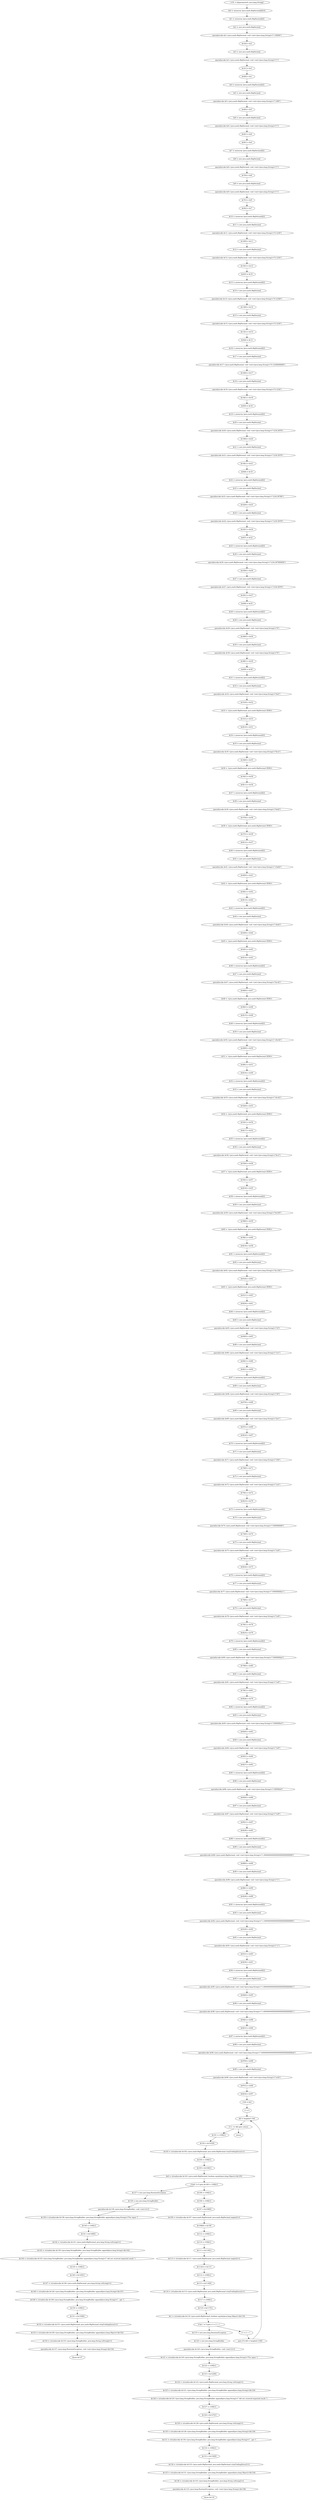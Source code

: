 digraph "unitGraph" {
    "r155 := @parameter0: java.lang.String[]"
    "$r0 = newarray (java.math.BigDecimal[])[33]"
    "$r1 = newarray (java.math.BigDecimal)[2]"
    "$r2 = new java.math.BigDecimal"
    "specialinvoke $r2.<java.math.BigDecimal: void <init>(java.lang.String)>(\"1.00000\")"
    "$r1[0] = $r2"
    "$r3 = new java.math.BigDecimal"
    "specialinvoke $r3.<java.math.BigDecimal: void <init>(java.lang.String)>(\"1\")"
    "$r1[1] = $r3"
    "$r0[0] = $r1"
    "$r4 = newarray (java.math.BigDecimal)[2]"
    "$r5 = new java.math.BigDecimal"
    "specialinvoke $r5.<java.math.BigDecimal: void <init>(java.lang.String)>(\"1.000\")"
    "$r4[0] = $r5"
    "$r6 = new java.math.BigDecimal"
    "specialinvoke $r6.<java.math.BigDecimal: void <init>(java.lang.String)>(\"1\")"
    "$r4[1] = $r6"
    "$r0[1] = $r4"
    "$r7 = newarray (java.math.BigDecimal)[2]"
    "$r8 = new java.math.BigDecimal"
    "specialinvoke $r8.<java.math.BigDecimal: void <init>(java.lang.String)>(\"1\")"
    "$r7[0] = $r8"
    "$r9 = new java.math.BigDecimal"
    "specialinvoke $r9.<java.math.BigDecimal: void <init>(java.lang.String)>(\"1\")"
    "$r7[1] = $r9"
    "$r0[2] = $r7"
    "$r10 = newarray (java.math.BigDecimal)[2]"
    "$r11 = new java.math.BigDecimal"
    "specialinvoke $r11.<java.math.BigDecimal: void <init>(java.lang.String)>(\"0.1234\")"
    "$r10[0] = $r11"
    "$r12 = new java.math.BigDecimal"
    "specialinvoke $r12.<java.math.BigDecimal: void <init>(java.lang.String)>(\"0.1234\")"
    "$r10[1] = $r12"
    "$r0[3] = $r10"
    "$r13 = newarray (java.math.BigDecimal)[2]"
    "$r14 = new java.math.BigDecimal"
    "specialinvoke $r14.<java.math.BigDecimal: void <init>(java.lang.String)>(\"0.12340\")"
    "$r13[0] = $r14"
    "$r15 = new java.math.BigDecimal"
    "specialinvoke $r15.<java.math.BigDecimal: void <init>(java.lang.String)>(\"0.1234\")"
    "$r13[1] = $r15"
    "$r0[4] = $r13"
    "$r16 = newarray (java.math.BigDecimal)[2]"
    "$r17 = new java.math.BigDecimal"
    "specialinvoke $r17.<java.math.BigDecimal: void <init>(java.lang.String)>(\"0.12340000000\")"
    "$r16[0] = $r17"
    "$r18 = new java.math.BigDecimal"
    "specialinvoke $r18.<java.math.BigDecimal: void <init>(java.lang.String)>(\"0.1234\")"
    "$r16[1] = $r18"
    "$r0[5] = $r16"
    "$r19 = newarray (java.math.BigDecimal)[2]"
    "$r20 = new java.math.BigDecimal"
    "specialinvoke $r20.<java.math.BigDecimal: void <init>(java.lang.String)>(\"1234.5678\")"
    "$r19[0] = $r20"
    "$r21 = new java.math.BigDecimal"
    "specialinvoke $r21.<java.math.BigDecimal: void <init>(java.lang.String)>(\"1234.5678\")"
    "$r19[1] = $r21"
    "$r0[6] = $r19"
    "$r22 = newarray (java.math.BigDecimal)[2]"
    "$r23 = new java.math.BigDecimal"
    "specialinvoke $r23.<java.math.BigDecimal: void <init>(java.lang.String)>(\"1234.56780\")"
    "$r22[0] = $r23"
    "$r24 = new java.math.BigDecimal"
    "specialinvoke $r24.<java.math.BigDecimal: void <init>(java.lang.String)>(\"1234.5678\")"
    "$r22[1] = $r24"
    "$r0[7] = $r22"
    "$r25 = newarray (java.math.BigDecimal)[2]"
    "$r26 = new java.math.BigDecimal"
    "specialinvoke $r26.<java.math.BigDecimal: void <init>(java.lang.String)>(\"1234.567800000\")"
    "$r25[0] = $r26"
    "$r27 = new java.math.BigDecimal"
    "specialinvoke $r27.<java.math.BigDecimal: void <init>(java.lang.String)>(\"1234.5678\")"
    "$r25[1] = $r27"
    "$r0[8] = $r25"
    "$r28 = newarray (java.math.BigDecimal)[2]"
    "$r29 = new java.math.BigDecimal"
    "specialinvoke $r29.<java.math.BigDecimal: void <init>(java.lang.String)>(\"0\")"
    "$r28[0] = $r29"
    "$r30 = new java.math.BigDecimal"
    "specialinvoke $r30.<java.math.BigDecimal: void <init>(java.lang.String)>(\"0\")"
    "$r28[1] = $r30"
    "$r0[9] = $r28"
    "$r31 = newarray (java.math.BigDecimal)[2]"
    "$r32 = new java.math.BigDecimal"
    "specialinvoke $r32.<java.math.BigDecimal: void <init>(java.lang.String)>(\"0e2\")"
    "$r31[0] = $r32"
    "$r33 = <java.math.BigDecimal: java.math.BigDecimal ZERO>"
    "$r31[1] = $r33"
    "$r0[10] = $r31"
    "$r34 = newarray (java.math.BigDecimal)[2]"
    "$r35 = new java.math.BigDecimal"
    "specialinvoke $r35.<java.math.BigDecimal: void <init>(java.lang.String)>(\"0e-2\")"
    "$r34[0] = $r35"
    "$r36 = <java.math.BigDecimal: java.math.BigDecimal ZERO>"
    "$r34[1] = $r36"
    "$r0[11] = $r34"
    "$r37 = newarray (java.math.BigDecimal)[2]"
    "$r38 = new java.math.BigDecimal"
    "specialinvoke $r38.<java.math.BigDecimal: void <init>(java.lang.String)>(\"0e42\")"
    "$r37[0] = $r38"
    "$r39 = <java.math.BigDecimal: java.math.BigDecimal ZERO>"
    "$r37[1] = $r39"
    "$r0[12] = $r37"
    "$r40 = newarray (java.math.BigDecimal)[2]"
    "$r41 = new java.math.BigDecimal"
    "specialinvoke $r41.<java.math.BigDecimal: void <init>(java.lang.String)>(\"+0e42\")"
    "$r40[0] = $r41"
    "$r42 = <java.math.BigDecimal: java.math.BigDecimal ZERO>"
    "$r40[1] = $r42"
    "$r0[13] = $r40"
    "$r43 = newarray (java.math.BigDecimal)[2]"
    "$r44 = new java.math.BigDecimal"
    "specialinvoke $r44.<java.math.BigDecimal: void <init>(java.lang.String)>(\"-0e42\")"
    "$r43[0] = $r44"
    "$r45 = <java.math.BigDecimal: java.math.BigDecimal ZERO>"
    "$r43[1] = $r45"
    "$r0[14] = $r43"
    "$r46 = newarray (java.math.BigDecimal)[2]"
    "$r47 = new java.math.BigDecimal"
    "specialinvoke $r47.<java.math.BigDecimal: void <init>(java.lang.String)>(\"0e-42\")"
    "$r46[0] = $r47"
    "$r48 = <java.math.BigDecimal: java.math.BigDecimal ZERO>"
    "$r46[1] = $r48"
    "$r0[15] = $r46"
    "$r49 = newarray (java.math.BigDecimal)[2]"
    "$r50 = new java.math.BigDecimal"
    "specialinvoke $r50.<java.math.BigDecimal: void <init>(java.lang.String)>(\"+0e-42\")"
    "$r49[0] = $r50"
    "$r51 = <java.math.BigDecimal: java.math.BigDecimal ZERO>"
    "$r49[1] = $r51"
    "$r0[16] = $r49"
    "$r52 = newarray (java.math.BigDecimal)[2]"
    "$r53 = new java.math.BigDecimal"
    "specialinvoke $r53.<java.math.BigDecimal: void <init>(java.lang.String)>(\"-0e-42\")"
    "$r52[0] = $r53"
    "$r54 = <java.math.BigDecimal: java.math.BigDecimal ZERO>"
    "$r52[1] = $r54"
    "$r0[17] = $r52"
    "$r55 = newarray (java.math.BigDecimal)[2]"
    "$r56 = new java.math.BigDecimal"
    "specialinvoke $r56.<java.math.BigDecimal: void <init>(java.lang.String)>(\"0e-2\")"
    "$r55[0] = $r56"
    "$r57 = <java.math.BigDecimal: java.math.BigDecimal ZERO>"
    "$r55[1] = $r57"
    "$r0[18] = $r55"
    "$r58 = newarray (java.math.BigDecimal)[2]"
    "$r59 = new java.math.BigDecimal"
    "specialinvoke $r59.<java.math.BigDecimal: void <init>(java.lang.String)>(\"0e100\")"
    "$r58[0] = $r59"
    "$r60 = <java.math.BigDecimal: java.math.BigDecimal ZERO>"
    "$r58[1] = $r60"
    "$r0[19] = $r58"
    "$r61 = newarray (java.math.BigDecimal)[2]"
    "$r62 = new java.math.BigDecimal"
    "specialinvoke $r62.<java.math.BigDecimal: void <init>(java.lang.String)>(\"0e-100\")"
    "$r61[0] = $r62"
    "$r63 = <java.math.BigDecimal: java.math.BigDecimal ZERO>"
    "$r61[1] = $r63"
    "$r0[20] = $r61"
    "$r64 = newarray (java.math.BigDecimal)[2]"
    "$r65 = new java.math.BigDecimal"
    "specialinvoke $r65.<java.math.BigDecimal: void <init>(java.lang.String)>(\"10\")"
    "$r64[0] = $r65"
    "$r66 = new java.math.BigDecimal"
    "specialinvoke $r66.<java.math.BigDecimal: void <init>(java.lang.String)>(\"1e1\")"
    "$r64[1] = $r66"
    "$r0[21] = $r64"
    "$r67 = newarray (java.math.BigDecimal)[2]"
    "$r68 = new java.math.BigDecimal"
    "specialinvoke $r68.<java.math.BigDecimal: void <init>(java.lang.String)>(\"20\")"
    "$r67[0] = $r68"
    "$r69 = new java.math.BigDecimal"
    "specialinvoke $r69.<java.math.BigDecimal: void <init>(java.lang.String)>(\"2e1\")"
    "$r67[1] = $r69"
    "$r0[22] = $r67"
    "$r70 = newarray (java.math.BigDecimal)[2]"
    "$r71 = new java.math.BigDecimal"
    "specialinvoke $r71.<java.math.BigDecimal: void <init>(java.lang.String)>(\"100\")"
    "$r70[0] = $r71"
    "$r72 = new java.math.BigDecimal"
    "specialinvoke $r72.<java.math.BigDecimal: void <init>(java.lang.String)>(\"1e2\")"
    "$r70[1] = $r72"
    "$r0[23] = $r70"
    "$r73 = newarray (java.math.BigDecimal)[2]"
    "$r74 = new java.math.BigDecimal"
    "specialinvoke $r74.<java.math.BigDecimal: void <init>(java.lang.String)>(\"1000000000\")"
    "$r73[0] = $r74"
    "$r75 = new java.math.BigDecimal"
    "specialinvoke $r75.<java.math.BigDecimal: void <init>(java.lang.String)>(\"1e9\")"
    "$r73[1] = $r75"
    "$r0[24] = $r73"
    "$r76 = newarray (java.math.BigDecimal)[2]"
    "$r77 = new java.math.BigDecimal"
    "specialinvoke $r77.<java.math.BigDecimal: void <init>(java.lang.String)>(\"100000000e1\")"
    "$r76[0] = $r77"
    "$r78 = new java.math.BigDecimal"
    "specialinvoke $r78.<java.math.BigDecimal: void <init>(java.lang.String)>(\"1e9\")"
    "$r76[1] = $r78"
    "$r0[25] = $r76"
    "$r79 = newarray (java.math.BigDecimal)[2]"
    "$r80 = new java.math.BigDecimal"
    "specialinvoke $r80.<java.math.BigDecimal: void <init>(java.lang.String)>(\"10000000e2\")"
    "$r79[0] = $r80"
    "$r81 = new java.math.BigDecimal"
    "specialinvoke $r81.<java.math.BigDecimal: void <init>(java.lang.String)>(\"1e9\")"
    "$r79[1] = $r81"
    "$r0[26] = $r79"
    "$r82 = newarray (java.math.BigDecimal)[2]"
    "$r83 = new java.math.BigDecimal"
    "specialinvoke $r83.<java.math.BigDecimal: void <init>(java.lang.String)>(\"1000000e3\")"
    "$r82[0] = $r83"
    "$r84 = new java.math.BigDecimal"
    "specialinvoke $r84.<java.math.BigDecimal: void <init>(java.lang.String)>(\"1e9\")"
    "$r82[1] = $r84"
    "$r0[27] = $r82"
    "$r85 = newarray (java.math.BigDecimal)[2]"
    "$r86 = new java.math.BigDecimal"
    "specialinvoke $r86.<java.math.BigDecimal: void <init>(java.lang.String)>(\"100000e4\")"
    "$r85[0] = $r86"
    "$r87 = new java.math.BigDecimal"
    "specialinvoke $r87.<java.math.BigDecimal: void <init>(java.lang.String)>(\"1e9\")"
    "$r85[1] = $r87"
    "$r0[28] = $r85"
    "$r88 = newarray (java.math.BigDecimal)[2]"
    "$r89 = new java.math.BigDecimal"
    "specialinvoke $r89.<java.math.BigDecimal: void <init>(java.lang.String)>(\"1.0000000000000000000000000000\")"
    "$r88[0] = $r89"
    "$r90 = new java.math.BigDecimal"
    "specialinvoke $r90.<java.math.BigDecimal: void <init>(java.lang.String)>(\"1\")"
    "$r88[1] = $r90"
    "$r0[29] = $r88"
    "$r91 = newarray (java.math.BigDecimal)[2]"
    "$r92 = new java.math.BigDecimal"
    "specialinvoke $r92.<java.math.BigDecimal: void <init>(java.lang.String)>(\"-1.0000000000000000000000000000\")"
    "$r91[0] = $r92"
    "$r93 = new java.math.BigDecimal"
    "specialinvoke $r93.<java.math.BigDecimal: void <init>(java.lang.String)>(\"-1\")"
    "$r91[1] = $r93"
    "$r0[30] = $r91"
    "$r94 = newarray (java.math.BigDecimal)[2]"
    "$r95 = new java.math.BigDecimal"
    "specialinvoke $r95.<java.math.BigDecimal: void <init>(java.lang.String)>(\"1.00000000000000000000000000001\")"
    "$r94[0] = $r95"
    "$r96 = new java.math.BigDecimal"
    "specialinvoke $r96.<java.math.BigDecimal: void <init>(java.lang.String)>(\"1.00000000000000000000000000001\")"
    "$r94[1] = $r96"
    "$r0[31] = $r94"
    "$r97 = newarray (java.math.BigDecimal)[2]"
    "$r98 = new java.math.BigDecimal"
    "specialinvoke $r98.<java.math.BigDecimal: void <init>(java.lang.String)>(\"1000000000000000000000000000000e4\")"
    "$r97[0] = $r98"
    "$r99 = new java.math.BigDecimal"
    "specialinvoke $r99.<java.math.BigDecimal: void <init>(java.lang.String)>(\"1e34\")"
    "$r97[1] = $r99"
    "$r0[32] = $r97"
    "r100 = $r0"
    "i1 = 0"
    "$i0 = lengthof r100"
    "if i1 >= $i0 goto return"
    "$r101 = r100[i1]"
    "$r102 = $r101[0]"
    "$r103 = virtualinvoke $r102.<java.math.BigDecimal: java.math.BigDecimal stripTrailingZeros()>()"
    "$r104 = r100[i1]"
    "$r105 = $r104[1]"
    "$z0 = virtualinvoke $r103.<java.math.BigDecimal: boolean equals(java.lang.Object)>($r105)"
    "if $z0 != 0 goto $r108 = r100[i1]"
    "$r137 = new java.lang.RuntimeException"
    "$r138 = new java.lang.StringBuilder"
    "specialinvoke $r138.<java.lang.StringBuilder: void <init>()>()"
    "$r139 = virtualinvoke $r138.<java.lang.StringBuilder: java.lang.StringBuilder append(java.lang.String)>(\"For input \")"
    "$r140 = r100[i1]"
    "$r141 = $r140[0]"
    "$r142 = virtualinvoke $r141.<java.math.BigDecimal: java.lang.String toString()>()"
    "$r143 = virtualinvoke $r139.<java.lang.StringBuilder: java.lang.StringBuilder append(java.lang.String)>($r142)"
    "$r144 = virtualinvoke $r143.<java.lang.StringBuilder: java.lang.StringBuilder append(java.lang.String)>(\" did not received expected result \")"
    "$r145 = r100[i1]"
    "$r146 = $r145[1]"
    "$r147 = virtualinvoke $r146.<java.math.BigDecimal: java.lang.String toString()>()"
    "$r148 = virtualinvoke $r144.<java.lang.StringBuilder: java.lang.StringBuilder append(java.lang.String)>($r147)"
    "$r149 = virtualinvoke $r148.<java.lang.StringBuilder: java.lang.StringBuilder append(java.lang.String)>(\",  got \")"
    "$r150 = r100[i1]"
    "$r151 = $r150[0]"
    "$r152 = virtualinvoke $r151.<java.math.BigDecimal: java.math.BigDecimal stripTrailingZeros()>()"
    "$r153 = virtualinvoke $r149.<java.lang.StringBuilder: java.lang.StringBuilder append(java.lang.Object)>($r152)"
    "$r154 = virtualinvoke $r153.<java.lang.StringBuilder: java.lang.String toString()>()"
    "specialinvoke $r137.<java.lang.RuntimeException: void <init>(java.lang.String)>($r154)"
    "throw $r137"
    "$r108 = r100[i1]"
    "$r106 = r100[i1]"
    "$r107 = $r106[0]"
    "$r109 = virtualinvoke $r107.<java.math.BigDecimal: java.math.BigDecimal negate()>()"
    "$r108[0] = $r109"
    "$r112 = r100[i1]"
    "$r110 = r100[i1]"
    "$r111 = $r110[1]"
    "$r113 = virtualinvoke $r111.<java.math.BigDecimal: java.math.BigDecimal negate()>()"
    "$r112[1] = $r113"
    "$r114 = r100[i1]"
    "$r115 = $r114[0]"
    "$r116 = virtualinvoke $r115.<java.math.BigDecimal: java.math.BigDecimal stripTrailingZeros()>()"
    "$r117 = r100[i1]"
    "$r118 = $r117[1]"
    "$z1 = virtualinvoke $r116.<java.math.BigDecimal: boolean equals(java.lang.Object)>($r118)"
    "if $z1 != 0 goto i1 = i1 + 1"
    "$r119 = new java.lang.RuntimeException"
    "$r120 = new java.lang.StringBuilder"
    "specialinvoke $r120.<java.lang.StringBuilder: void <init>()>()"
    "$r121 = virtualinvoke $r120.<java.lang.StringBuilder: java.lang.StringBuilder append(java.lang.String)>(\"For input \")"
    "$r122 = r100[i1]"
    "$r123 = $r122[0]"
    "$r124 = virtualinvoke $r123.<java.math.BigDecimal: java.lang.String toString()>()"
    "$r125 = virtualinvoke $r121.<java.lang.StringBuilder: java.lang.StringBuilder append(java.lang.String)>($r124)"
    "$r126 = virtualinvoke $r125.<java.lang.StringBuilder: java.lang.StringBuilder append(java.lang.String)>(\" did not received expected result \")"
    "$r127 = r100[i1]"
    "$r128 = $r127[1]"
    "$r129 = virtualinvoke $r128.<java.math.BigDecimal: java.lang.String toString()>()"
    "$r130 = virtualinvoke $r126.<java.lang.StringBuilder: java.lang.StringBuilder append(java.lang.String)>($r129)"
    "$r131 = virtualinvoke $r130.<java.lang.StringBuilder: java.lang.StringBuilder append(java.lang.String)>(\",  got \")"
    "$r132 = r100[i1]"
    "$r133 = $r132[0]"
    "$r134 = virtualinvoke $r133.<java.math.BigDecimal: java.math.BigDecimal stripTrailingZeros()>()"
    "$r135 = virtualinvoke $r131.<java.lang.StringBuilder: java.lang.StringBuilder append(java.lang.Object)>($r134)"
    "$r136 = virtualinvoke $r135.<java.lang.StringBuilder: java.lang.String toString()>()"
    "specialinvoke $r119.<java.lang.RuntimeException: void <init>(java.lang.String)>($r136)"
    "throw $r119"
    "i1 = i1 + 1"
    "goto [?= $i0 = lengthof r100]"
    "return"
    "r155 := @parameter0: java.lang.String[]"->"$r0 = newarray (java.math.BigDecimal[])[33]";
    "$r0 = newarray (java.math.BigDecimal[])[33]"->"$r1 = newarray (java.math.BigDecimal)[2]";
    "$r1 = newarray (java.math.BigDecimal)[2]"->"$r2 = new java.math.BigDecimal";
    "$r2 = new java.math.BigDecimal"->"specialinvoke $r2.<java.math.BigDecimal: void <init>(java.lang.String)>(\"1.00000\")";
    "specialinvoke $r2.<java.math.BigDecimal: void <init>(java.lang.String)>(\"1.00000\")"->"$r1[0] = $r2";
    "$r1[0] = $r2"->"$r3 = new java.math.BigDecimal";
    "$r3 = new java.math.BigDecimal"->"specialinvoke $r3.<java.math.BigDecimal: void <init>(java.lang.String)>(\"1\")";
    "specialinvoke $r3.<java.math.BigDecimal: void <init>(java.lang.String)>(\"1\")"->"$r1[1] = $r3";
    "$r1[1] = $r3"->"$r0[0] = $r1";
    "$r0[0] = $r1"->"$r4 = newarray (java.math.BigDecimal)[2]";
    "$r4 = newarray (java.math.BigDecimal)[2]"->"$r5 = new java.math.BigDecimal";
    "$r5 = new java.math.BigDecimal"->"specialinvoke $r5.<java.math.BigDecimal: void <init>(java.lang.String)>(\"1.000\")";
    "specialinvoke $r5.<java.math.BigDecimal: void <init>(java.lang.String)>(\"1.000\")"->"$r4[0] = $r5";
    "$r4[0] = $r5"->"$r6 = new java.math.BigDecimal";
    "$r6 = new java.math.BigDecimal"->"specialinvoke $r6.<java.math.BigDecimal: void <init>(java.lang.String)>(\"1\")";
    "specialinvoke $r6.<java.math.BigDecimal: void <init>(java.lang.String)>(\"1\")"->"$r4[1] = $r6";
    "$r4[1] = $r6"->"$r0[1] = $r4";
    "$r0[1] = $r4"->"$r7 = newarray (java.math.BigDecimal)[2]";
    "$r7 = newarray (java.math.BigDecimal)[2]"->"$r8 = new java.math.BigDecimal";
    "$r8 = new java.math.BigDecimal"->"specialinvoke $r8.<java.math.BigDecimal: void <init>(java.lang.String)>(\"1\")";
    "specialinvoke $r8.<java.math.BigDecimal: void <init>(java.lang.String)>(\"1\")"->"$r7[0] = $r8";
    "$r7[0] = $r8"->"$r9 = new java.math.BigDecimal";
    "$r9 = new java.math.BigDecimal"->"specialinvoke $r9.<java.math.BigDecimal: void <init>(java.lang.String)>(\"1\")";
    "specialinvoke $r9.<java.math.BigDecimal: void <init>(java.lang.String)>(\"1\")"->"$r7[1] = $r9";
    "$r7[1] = $r9"->"$r0[2] = $r7";
    "$r0[2] = $r7"->"$r10 = newarray (java.math.BigDecimal)[2]";
    "$r10 = newarray (java.math.BigDecimal)[2]"->"$r11 = new java.math.BigDecimal";
    "$r11 = new java.math.BigDecimal"->"specialinvoke $r11.<java.math.BigDecimal: void <init>(java.lang.String)>(\"0.1234\")";
    "specialinvoke $r11.<java.math.BigDecimal: void <init>(java.lang.String)>(\"0.1234\")"->"$r10[0] = $r11";
    "$r10[0] = $r11"->"$r12 = new java.math.BigDecimal";
    "$r12 = new java.math.BigDecimal"->"specialinvoke $r12.<java.math.BigDecimal: void <init>(java.lang.String)>(\"0.1234\")";
    "specialinvoke $r12.<java.math.BigDecimal: void <init>(java.lang.String)>(\"0.1234\")"->"$r10[1] = $r12";
    "$r10[1] = $r12"->"$r0[3] = $r10";
    "$r0[3] = $r10"->"$r13 = newarray (java.math.BigDecimal)[2]";
    "$r13 = newarray (java.math.BigDecimal)[2]"->"$r14 = new java.math.BigDecimal";
    "$r14 = new java.math.BigDecimal"->"specialinvoke $r14.<java.math.BigDecimal: void <init>(java.lang.String)>(\"0.12340\")";
    "specialinvoke $r14.<java.math.BigDecimal: void <init>(java.lang.String)>(\"0.12340\")"->"$r13[0] = $r14";
    "$r13[0] = $r14"->"$r15 = new java.math.BigDecimal";
    "$r15 = new java.math.BigDecimal"->"specialinvoke $r15.<java.math.BigDecimal: void <init>(java.lang.String)>(\"0.1234\")";
    "specialinvoke $r15.<java.math.BigDecimal: void <init>(java.lang.String)>(\"0.1234\")"->"$r13[1] = $r15";
    "$r13[1] = $r15"->"$r0[4] = $r13";
    "$r0[4] = $r13"->"$r16 = newarray (java.math.BigDecimal)[2]";
    "$r16 = newarray (java.math.BigDecimal)[2]"->"$r17 = new java.math.BigDecimal";
    "$r17 = new java.math.BigDecimal"->"specialinvoke $r17.<java.math.BigDecimal: void <init>(java.lang.String)>(\"0.12340000000\")";
    "specialinvoke $r17.<java.math.BigDecimal: void <init>(java.lang.String)>(\"0.12340000000\")"->"$r16[0] = $r17";
    "$r16[0] = $r17"->"$r18 = new java.math.BigDecimal";
    "$r18 = new java.math.BigDecimal"->"specialinvoke $r18.<java.math.BigDecimal: void <init>(java.lang.String)>(\"0.1234\")";
    "specialinvoke $r18.<java.math.BigDecimal: void <init>(java.lang.String)>(\"0.1234\")"->"$r16[1] = $r18";
    "$r16[1] = $r18"->"$r0[5] = $r16";
    "$r0[5] = $r16"->"$r19 = newarray (java.math.BigDecimal)[2]";
    "$r19 = newarray (java.math.BigDecimal)[2]"->"$r20 = new java.math.BigDecimal";
    "$r20 = new java.math.BigDecimal"->"specialinvoke $r20.<java.math.BigDecimal: void <init>(java.lang.String)>(\"1234.5678\")";
    "specialinvoke $r20.<java.math.BigDecimal: void <init>(java.lang.String)>(\"1234.5678\")"->"$r19[0] = $r20";
    "$r19[0] = $r20"->"$r21 = new java.math.BigDecimal";
    "$r21 = new java.math.BigDecimal"->"specialinvoke $r21.<java.math.BigDecimal: void <init>(java.lang.String)>(\"1234.5678\")";
    "specialinvoke $r21.<java.math.BigDecimal: void <init>(java.lang.String)>(\"1234.5678\")"->"$r19[1] = $r21";
    "$r19[1] = $r21"->"$r0[6] = $r19";
    "$r0[6] = $r19"->"$r22 = newarray (java.math.BigDecimal)[2]";
    "$r22 = newarray (java.math.BigDecimal)[2]"->"$r23 = new java.math.BigDecimal";
    "$r23 = new java.math.BigDecimal"->"specialinvoke $r23.<java.math.BigDecimal: void <init>(java.lang.String)>(\"1234.56780\")";
    "specialinvoke $r23.<java.math.BigDecimal: void <init>(java.lang.String)>(\"1234.56780\")"->"$r22[0] = $r23";
    "$r22[0] = $r23"->"$r24 = new java.math.BigDecimal";
    "$r24 = new java.math.BigDecimal"->"specialinvoke $r24.<java.math.BigDecimal: void <init>(java.lang.String)>(\"1234.5678\")";
    "specialinvoke $r24.<java.math.BigDecimal: void <init>(java.lang.String)>(\"1234.5678\")"->"$r22[1] = $r24";
    "$r22[1] = $r24"->"$r0[7] = $r22";
    "$r0[7] = $r22"->"$r25 = newarray (java.math.BigDecimal)[2]";
    "$r25 = newarray (java.math.BigDecimal)[2]"->"$r26 = new java.math.BigDecimal";
    "$r26 = new java.math.BigDecimal"->"specialinvoke $r26.<java.math.BigDecimal: void <init>(java.lang.String)>(\"1234.567800000\")";
    "specialinvoke $r26.<java.math.BigDecimal: void <init>(java.lang.String)>(\"1234.567800000\")"->"$r25[0] = $r26";
    "$r25[0] = $r26"->"$r27 = new java.math.BigDecimal";
    "$r27 = new java.math.BigDecimal"->"specialinvoke $r27.<java.math.BigDecimal: void <init>(java.lang.String)>(\"1234.5678\")";
    "specialinvoke $r27.<java.math.BigDecimal: void <init>(java.lang.String)>(\"1234.5678\")"->"$r25[1] = $r27";
    "$r25[1] = $r27"->"$r0[8] = $r25";
    "$r0[8] = $r25"->"$r28 = newarray (java.math.BigDecimal)[2]";
    "$r28 = newarray (java.math.BigDecimal)[2]"->"$r29 = new java.math.BigDecimal";
    "$r29 = new java.math.BigDecimal"->"specialinvoke $r29.<java.math.BigDecimal: void <init>(java.lang.String)>(\"0\")";
    "specialinvoke $r29.<java.math.BigDecimal: void <init>(java.lang.String)>(\"0\")"->"$r28[0] = $r29";
    "$r28[0] = $r29"->"$r30 = new java.math.BigDecimal";
    "$r30 = new java.math.BigDecimal"->"specialinvoke $r30.<java.math.BigDecimal: void <init>(java.lang.String)>(\"0\")";
    "specialinvoke $r30.<java.math.BigDecimal: void <init>(java.lang.String)>(\"0\")"->"$r28[1] = $r30";
    "$r28[1] = $r30"->"$r0[9] = $r28";
    "$r0[9] = $r28"->"$r31 = newarray (java.math.BigDecimal)[2]";
    "$r31 = newarray (java.math.BigDecimal)[2]"->"$r32 = new java.math.BigDecimal";
    "$r32 = new java.math.BigDecimal"->"specialinvoke $r32.<java.math.BigDecimal: void <init>(java.lang.String)>(\"0e2\")";
    "specialinvoke $r32.<java.math.BigDecimal: void <init>(java.lang.String)>(\"0e2\")"->"$r31[0] = $r32";
    "$r31[0] = $r32"->"$r33 = <java.math.BigDecimal: java.math.BigDecimal ZERO>";
    "$r33 = <java.math.BigDecimal: java.math.BigDecimal ZERO>"->"$r31[1] = $r33";
    "$r31[1] = $r33"->"$r0[10] = $r31";
    "$r0[10] = $r31"->"$r34 = newarray (java.math.BigDecimal)[2]";
    "$r34 = newarray (java.math.BigDecimal)[2]"->"$r35 = new java.math.BigDecimal";
    "$r35 = new java.math.BigDecimal"->"specialinvoke $r35.<java.math.BigDecimal: void <init>(java.lang.String)>(\"0e-2\")";
    "specialinvoke $r35.<java.math.BigDecimal: void <init>(java.lang.String)>(\"0e-2\")"->"$r34[0] = $r35";
    "$r34[0] = $r35"->"$r36 = <java.math.BigDecimal: java.math.BigDecimal ZERO>";
    "$r36 = <java.math.BigDecimal: java.math.BigDecimal ZERO>"->"$r34[1] = $r36";
    "$r34[1] = $r36"->"$r0[11] = $r34";
    "$r0[11] = $r34"->"$r37 = newarray (java.math.BigDecimal)[2]";
    "$r37 = newarray (java.math.BigDecimal)[2]"->"$r38 = new java.math.BigDecimal";
    "$r38 = new java.math.BigDecimal"->"specialinvoke $r38.<java.math.BigDecimal: void <init>(java.lang.String)>(\"0e42\")";
    "specialinvoke $r38.<java.math.BigDecimal: void <init>(java.lang.String)>(\"0e42\")"->"$r37[0] = $r38";
    "$r37[0] = $r38"->"$r39 = <java.math.BigDecimal: java.math.BigDecimal ZERO>";
    "$r39 = <java.math.BigDecimal: java.math.BigDecimal ZERO>"->"$r37[1] = $r39";
    "$r37[1] = $r39"->"$r0[12] = $r37";
    "$r0[12] = $r37"->"$r40 = newarray (java.math.BigDecimal)[2]";
    "$r40 = newarray (java.math.BigDecimal)[2]"->"$r41 = new java.math.BigDecimal";
    "$r41 = new java.math.BigDecimal"->"specialinvoke $r41.<java.math.BigDecimal: void <init>(java.lang.String)>(\"+0e42\")";
    "specialinvoke $r41.<java.math.BigDecimal: void <init>(java.lang.String)>(\"+0e42\")"->"$r40[0] = $r41";
    "$r40[0] = $r41"->"$r42 = <java.math.BigDecimal: java.math.BigDecimal ZERO>";
    "$r42 = <java.math.BigDecimal: java.math.BigDecimal ZERO>"->"$r40[1] = $r42";
    "$r40[1] = $r42"->"$r0[13] = $r40";
    "$r0[13] = $r40"->"$r43 = newarray (java.math.BigDecimal)[2]";
    "$r43 = newarray (java.math.BigDecimal)[2]"->"$r44 = new java.math.BigDecimal";
    "$r44 = new java.math.BigDecimal"->"specialinvoke $r44.<java.math.BigDecimal: void <init>(java.lang.String)>(\"-0e42\")";
    "specialinvoke $r44.<java.math.BigDecimal: void <init>(java.lang.String)>(\"-0e42\")"->"$r43[0] = $r44";
    "$r43[0] = $r44"->"$r45 = <java.math.BigDecimal: java.math.BigDecimal ZERO>";
    "$r45 = <java.math.BigDecimal: java.math.BigDecimal ZERO>"->"$r43[1] = $r45";
    "$r43[1] = $r45"->"$r0[14] = $r43";
    "$r0[14] = $r43"->"$r46 = newarray (java.math.BigDecimal)[2]";
    "$r46 = newarray (java.math.BigDecimal)[2]"->"$r47 = new java.math.BigDecimal";
    "$r47 = new java.math.BigDecimal"->"specialinvoke $r47.<java.math.BigDecimal: void <init>(java.lang.String)>(\"0e-42\")";
    "specialinvoke $r47.<java.math.BigDecimal: void <init>(java.lang.String)>(\"0e-42\")"->"$r46[0] = $r47";
    "$r46[0] = $r47"->"$r48 = <java.math.BigDecimal: java.math.BigDecimal ZERO>";
    "$r48 = <java.math.BigDecimal: java.math.BigDecimal ZERO>"->"$r46[1] = $r48";
    "$r46[1] = $r48"->"$r0[15] = $r46";
    "$r0[15] = $r46"->"$r49 = newarray (java.math.BigDecimal)[2]";
    "$r49 = newarray (java.math.BigDecimal)[2]"->"$r50 = new java.math.BigDecimal";
    "$r50 = new java.math.BigDecimal"->"specialinvoke $r50.<java.math.BigDecimal: void <init>(java.lang.String)>(\"+0e-42\")";
    "specialinvoke $r50.<java.math.BigDecimal: void <init>(java.lang.String)>(\"+0e-42\")"->"$r49[0] = $r50";
    "$r49[0] = $r50"->"$r51 = <java.math.BigDecimal: java.math.BigDecimal ZERO>";
    "$r51 = <java.math.BigDecimal: java.math.BigDecimal ZERO>"->"$r49[1] = $r51";
    "$r49[1] = $r51"->"$r0[16] = $r49";
    "$r0[16] = $r49"->"$r52 = newarray (java.math.BigDecimal)[2]";
    "$r52 = newarray (java.math.BigDecimal)[2]"->"$r53 = new java.math.BigDecimal";
    "$r53 = new java.math.BigDecimal"->"specialinvoke $r53.<java.math.BigDecimal: void <init>(java.lang.String)>(\"-0e-42\")";
    "specialinvoke $r53.<java.math.BigDecimal: void <init>(java.lang.String)>(\"-0e-42\")"->"$r52[0] = $r53";
    "$r52[0] = $r53"->"$r54 = <java.math.BigDecimal: java.math.BigDecimal ZERO>";
    "$r54 = <java.math.BigDecimal: java.math.BigDecimal ZERO>"->"$r52[1] = $r54";
    "$r52[1] = $r54"->"$r0[17] = $r52";
    "$r0[17] = $r52"->"$r55 = newarray (java.math.BigDecimal)[2]";
    "$r55 = newarray (java.math.BigDecimal)[2]"->"$r56 = new java.math.BigDecimal";
    "$r56 = new java.math.BigDecimal"->"specialinvoke $r56.<java.math.BigDecimal: void <init>(java.lang.String)>(\"0e-2\")";
    "specialinvoke $r56.<java.math.BigDecimal: void <init>(java.lang.String)>(\"0e-2\")"->"$r55[0] = $r56";
    "$r55[0] = $r56"->"$r57 = <java.math.BigDecimal: java.math.BigDecimal ZERO>";
    "$r57 = <java.math.BigDecimal: java.math.BigDecimal ZERO>"->"$r55[1] = $r57";
    "$r55[1] = $r57"->"$r0[18] = $r55";
    "$r0[18] = $r55"->"$r58 = newarray (java.math.BigDecimal)[2]";
    "$r58 = newarray (java.math.BigDecimal)[2]"->"$r59 = new java.math.BigDecimal";
    "$r59 = new java.math.BigDecimal"->"specialinvoke $r59.<java.math.BigDecimal: void <init>(java.lang.String)>(\"0e100\")";
    "specialinvoke $r59.<java.math.BigDecimal: void <init>(java.lang.String)>(\"0e100\")"->"$r58[0] = $r59";
    "$r58[0] = $r59"->"$r60 = <java.math.BigDecimal: java.math.BigDecimal ZERO>";
    "$r60 = <java.math.BigDecimal: java.math.BigDecimal ZERO>"->"$r58[1] = $r60";
    "$r58[1] = $r60"->"$r0[19] = $r58";
    "$r0[19] = $r58"->"$r61 = newarray (java.math.BigDecimal)[2]";
    "$r61 = newarray (java.math.BigDecimal)[2]"->"$r62 = new java.math.BigDecimal";
    "$r62 = new java.math.BigDecimal"->"specialinvoke $r62.<java.math.BigDecimal: void <init>(java.lang.String)>(\"0e-100\")";
    "specialinvoke $r62.<java.math.BigDecimal: void <init>(java.lang.String)>(\"0e-100\")"->"$r61[0] = $r62";
    "$r61[0] = $r62"->"$r63 = <java.math.BigDecimal: java.math.BigDecimal ZERO>";
    "$r63 = <java.math.BigDecimal: java.math.BigDecimal ZERO>"->"$r61[1] = $r63";
    "$r61[1] = $r63"->"$r0[20] = $r61";
    "$r0[20] = $r61"->"$r64 = newarray (java.math.BigDecimal)[2]";
    "$r64 = newarray (java.math.BigDecimal)[2]"->"$r65 = new java.math.BigDecimal";
    "$r65 = new java.math.BigDecimal"->"specialinvoke $r65.<java.math.BigDecimal: void <init>(java.lang.String)>(\"10\")";
    "specialinvoke $r65.<java.math.BigDecimal: void <init>(java.lang.String)>(\"10\")"->"$r64[0] = $r65";
    "$r64[0] = $r65"->"$r66 = new java.math.BigDecimal";
    "$r66 = new java.math.BigDecimal"->"specialinvoke $r66.<java.math.BigDecimal: void <init>(java.lang.String)>(\"1e1\")";
    "specialinvoke $r66.<java.math.BigDecimal: void <init>(java.lang.String)>(\"1e1\")"->"$r64[1] = $r66";
    "$r64[1] = $r66"->"$r0[21] = $r64";
    "$r0[21] = $r64"->"$r67 = newarray (java.math.BigDecimal)[2]";
    "$r67 = newarray (java.math.BigDecimal)[2]"->"$r68 = new java.math.BigDecimal";
    "$r68 = new java.math.BigDecimal"->"specialinvoke $r68.<java.math.BigDecimal: void <init>(java.lang.String)>(\"20\")";
    "specialinvoke $r68.<java.math.BigDecimal: void <init>(java.lang.String)>(\"20\")"->"$r67[0] = $r68";
    "$r67[0] = $r68"->"$r69 = new java.math.BigDecimal";
    "$r69 = new java.math.BigDecimal"->"specialinvoke $r69.<java.math.BigDecimal: void <init>(java.lang.String)>(\"2e1\")";
    "specialinvoke $r69.<java.math.BigDecimal: void <init>(java.lang.String)>(\"2e1\")"->"$r67[1] = $r69";
    "$r67[1] = $r69"->"$r0[22] = $r67";
    "$r0[22] = $r67"->"$r70 = newarray (java.math.BigDecimal)[2]";
    "$r70 = newarray (java.math.BigDecimal)[2]"->"$r71 = new java.math.BigDecimal";
    "$r71 = new java.math.BigDecimal"->"specialinvoke $r71.<java.math.BigDecimal: void <init>(java.lang.String)>(\"100\")";
    "specialinvoke $r71.<java.math.BigDecimal: void <init>(java.lang.String)>(\"100\")"->"$r70[0] = $r71";
    "$r70[0] = $r71"->"$r72 = new java.math.BigDecimal";
    "$r72 = new java.math.BigDecimal"->"specialinvoke $r72.<java.math.BigDecimal: void <init>(java.lang.String)>(\"1e2\")";
    "specialinvoke $r72.<java.math.BigDecimal: void <init>(java.lang.String)>(\"1e2\")"->"$r70[1] = $r72";
    "$r70[1] = $r72"->"$r0[23] = $r70";
    "$r0[23] = $r70"->"$r73 = newarray (java.math.BigDecimal)[2]";
    "$r73 = newarray (java.math.BigDecimal)[2]"->"$r74 = new java.math.BigDecimal";
    "$r74 = new java.math.BigDecimal"->"specialinvoke $r74.<java.math.BigDecimal: void <init>(java.lang.String)>(\"1000000000\")";
    "specialinvoke $r74.<java.math.BigDecimal: void <init>(java.lang.String)>(\"1000000000\")"->"$r73[0] = $r74";
    "$r73[0] = $r74"->"$r75 = new java.math.BigDecimal";
    "$r75 = new java.math.BigDecimal"->"specialinvoke $r75.<java.math.BigDecimal: void <init>(java.lang.String)>(\"1e9\")";
    "specialinvoke $r75.<java.math.BigDecimal: void <init>(java.lang.String)>(\"1e9\")"->"$r73[1] = $r75";
    "$r73[1] = $r75"->"$r0[24] = $r73";
    "$r0[24] = $r73"->"$r76 = newarray (java.math.BigDecimal)[2]";
    "$r76 = newarray (java.math.BigDecimal)[2]"->"$r77 = new java.math.BigDecimal";
    "$r77 = new java.math.BigDecimal"->"specialinvoke $r77.<java.math.BigDecimal: void <init>(java.lang.String)>(\"100000000e1\")";
    "specialinvoke $r77.<java.math.BigDecimal: void <init>(java.lang.String)>(\"100000000e1\")"->"$r76[0] = $r77";
    "$r76[0] = $r77"->"$r78 = new java.math.BigDecimal";
    "$r78 = new java.math.BigDecimal"->"specialinvoke $r78.<java.math.BigDecimal: void <init>(java.lang.String)>(\"1e9\")";
    "specialinvoke $r78.<java.math.BigDecimal: void <init>(java.lang.String)>(\"1e9\")"->"$r76[1] = $r78";
    "$r76[1] = $r78"->"$r0[25] = $r76";
    "$r0[25] = $r76"->"$r79 = newarray (java.math.BigDecimal)[2]";
    "$r79 = newarray (java.math.BigDecimal)[2]"->"$r80 = new java.math.BigDecimal";
    "$r80 = new java.math.BigDecimal"->"specialinvoke $r80.<java.math.BigDecimal: void <init>(java.lang.String)>(\"10000000e2\")";
    "specialinvoke $r80.<java.math.BigDecimal: void <init>(java.lang.String)>(\"10000000e2\")"->"$r79[0] = $r80";
    "$r79[0] = $r80"->"$r81 = new java.math.BigDecimal";
    "$r81 = new java.math.BigDecimal"->"specialinvoke $r81.<java.math.BigDecimal: void <init>(java.lang.String)>(\"1e9\")";
    "specialinvoke $r81.<java.math.BigDecimal: void <init>(java.lang.String)>(\"1e9\")"->"$r79[1] = $r81";
    "$r79[1] = $r81"->"$r0[26] = $r79";
    "$r0[26] = $r79"->"$r82 = newarray (java.math.BigDecimal)[2]";
    "$r82 = newarray (java.math.BigDecimal)[2]"->"$r83 = new java.math.BigDecimal";
    "$r83 = new java.math.BigDecimal"->"specialinvoke $r83.<java.math.BigDecimal: void <init>(java.lang.String)>(\"1000000e3\")";
    "specialinvoke $r83.<java.math.BigDecimal: void <init>(java.lang.String)>(\"1000000e3\")"->"$r82[0] = $r83";
    "$r82[0] = $r83"->"$r84 = new java.math.BigDecimal";
    "$r84 = new java.math.BigDecimal"->"specialinvoke $r84.<java.math.BigDecimal: void <init>(java.lang.String)>(\"1e9\")";
    "specialinvoke $r84.<java.math.BigDecimal: void <init>(java.lang.String)>(\"1e9\")"->"$r82[1] = $r84";
    "$r82[1] = $r84"->"$r0[27] = $r82";
    "$r0[27] = $r82"->"$r85 = newarray (java.math.BigDecimal)[2]";
    "$r85 = newarray (java.math.BigDecimal)[2]"->"$r86 = new java.math.BigDecimal";
    "$r86 = new java.math.BigDecimal"->"specialinvoke $r86.<java.math.BigDecimal: void <init>(java.lang.String)>(\"100000e4\")";
    "specialinvoke $r86.<java.math.BigDecimal: void <init>(java.lang.String)>(\"100000e4\")"->"$r85[0] = $r86";
    "$r85[0] = $r86"->"$r87 = new java.math.BigDecimal";
    "$r87 = new java.math.BigDecimal"->"specialinvoke $r87.<java.math.BigDecimal: void <init>(java.lang.String)>(\"1e9\")";
    "specialinvoke $r87.<java.math.BigDecimal: void <init>(java.lang.String)>(\"1e9\")"->"$r85[1] = $r87";
    "$r85[1] = $r87"->"$r0[28] = $r85";
    "$r0[28] = $r85"->"$r88 = newarray (java.math.BigDecimal)[2]";
    "$r88 = newarray (java.math.BigDecimal)[2]"->"$r89 = new java.math.BigDecimal";
    "$r89 = new java.math.BigDecimal"->"specialinvoke $r89.<java.math.BigDecimal: void <init>(java.lang.String)>(\"1.0000000000000000000000000000\")";
    "specialinvoke $r89.<java.math.BigDecimal: void <init>(java.lang.String)>(\"1.0000000000000000000000000000\")"->"$r88[0] = $r89";
    "$r88[0] = $r89"->"$r90 = new java.math.BigDecimal";
    "$r90 = new java.math.BigDecimal"->"specialinvoke $r90.<java.math.BigDecimal: void <init>(java.lang.String)>(\"1\")";
    "specialinvoke $r90.<java.math.BigDecimal: void <init>(java.lang.String)>(\"1\")"->"$r88[1] = $r90";
    "$r88[1] = $r90"->"$r0[29] = $r88";
    "$r0[29] = $r88"->"$r91 = newarray (java.math.BigDecimal)[2]";
    "$r91 = newarray (java.math.BigDecimal)[2]"->"$r92 = new java.math.BigDecimal";
    "$r92 = new java.math.BigDecimal"->"specialinvoke $r92.<java.math.BigDecimal: void <init>(java.lang.String)>(\"-1.0000000000000000000000000000\")";
    "specialinvoke $r92.<java.math.BigDecimal: void <init>(java.lang.String)>(\"-1.0000000000000000000000000000\")"->"$r91[0] = $r92";
    "$r91[0] = $r92"->"$r93 = new java.math.BigDecimal";
    "$r93 = new java.math.BigDecimal"->"specialinvoke $r93.<java.math.BigDecimal: void <init>(java.lang.String)>(\"-1\")";
    "specialinvoke $r93.<java.math.BigDecimal: void <init>(java.lang.String)>(\"-1\")"->"$r91[1] = $r93";
    "$r91[1] = $r93"->"$r0[30] = $r91";
    "$r0[30] = $r91"->"$r94 = newarray (java.math.BigDecimal)[2]";
    "$r94 = newarray (java.math.BigDecimal)[2]"->"$r95 = new java.math.BigDecimal";
    "$r95 = new java.math.BigDecimal"->"specialinvoke $r95.<java.math.BigDecimal: void <init>(java.lang.String)>(\"1.00000000000000000000000000001\")";
    "specialinvoke $r95.<java.math.BigDecimal: void <init>(java.lang.String)>(\"1.00000000000000000000000000001\")"->"$r94[0] = $r95";
    "$r94[0] = $r95"->"$r96 = new java.math.BigDecimal";
    "$r96 = new java.math.BigDecimal"->"specialinvoke $r96.<java.math.BigDecimal: void <init>(java.lang.String)>(\"1.00000000000000000000000000001\")";
    "specialinvoke $r96.<java.math.BigDecimal: void <init>(java.lang.String)>(\"1.00000000000000000000000000001\")"->"$r94[1] = $r96";
    "$r94[1] = $r96"->"$r0[31] = $r94";
    "$r0[31] = $r94"->"$r97 = newarray (java.math.BigDecimal)[2]";
    "$r97 = newarray (java.math.BigDecimal)[2]"->"$r98 = new java.math.BigDecimal";
    "$r98 = new java.math.BigDecimal"->"specialinvoke $r98.<java.math.BigDecimal: void <init>(java.lang.String)>(\"1000000000000000000000000000000e4\")";
    "specialinvoke $r98.<java.math.BigDecimal: void <init>(java.lang.String)>(\"1000000000000000000000000000000e4\")"->"$r97[0] = $r98";
    "$r97[0] = $r98"->"$r99 = new java.math.BigDecimal";
    "$r99 = new java.math.BigDecimal"->"specialinvoke $r99.<java.math.BigDecimal: void <init>(java.lang.String)>(\"1e34\")";
    "specialinvoke $r99.<java.math.BigDecimal: void <init>(java.lang.String)>(\"1e34\")"->"$r97[1] = $r99";
    "$r97[1] = $r99"->"$r0[32] = $r97";
    "$r0[32] = $r97"->"r100 = $r0";
    "r100 = $r0"->"i1 = 0";
    "i1 = 0"->"$i0 = lengthof r100";
    "$i0 = lengthof r100"->"if i1 >= $i0 goto return";
    "if i1 >= $i0 goto return"->"$r101 = r100[i1]";
    "if i1 >= $i0 goto return"->"return";
    "$r101 = r100[i1]"->"$r102 = $r101[0]";
    "$r102 = $r101[0]"->"$r103 = virtualinvoke $r102.<java.math.BigDecimal: java.math.BigDecimal stripTrailingZeros()>()";
    "$r103 = virtualinvoke $r102.<java.math.BigDecimal: java.math.BigDecimal stripTrailingZeros()>()"->"$r104 = r100[i1]";
    "$r104 = r100[i1]"->"$r105 = $r104[1]";
    "$r105 = $r104[1]"->"$z0 = virtualinvoke $r103.<java.math.BigDecimal: boolean equals(java.lang.Object)>($r105)";
    "$z0 = virtualinvoke $r103.<java.math.BigDecimal: boolean equals(java.lang.Object)>($r105)"->"if $z0 != 0 goto $r108 = r100[i1]";
    "if $z0 != 0 goto $r108 = r100[i1]"->"$r137 = new java.lang.RuntimeException";
    "if $z0 != 0 goto $r108 = r100[i1]"->"$r108 = r100[i1]";
    "$r137 = new java.lang.RuntimeException"->"$r138 = new java.lang.StringBuilder";
    "$r138 = new java.lang.StringBuilder"->"specialinvoke $r138.<java.lang.StringBuilder: void <init>()>()";
    "specialinvoke $r138.<java.lang.StringBuilder: void <init>()>()"->"$r139 = virtualinvoke $r138.<java.lang.StringBuilder: java.lang.StringBuilder append(java.lang.String)>(\"For input \")";
    "$r139 = virtualinvoke $r138.<java.lang.StringBuilder: java.lang.StringBuilder append(java.lang.String)>(\"For input \")"->"$r140 = r100[i1]";
    "$r140 = r100[i1]"->"$r141 = $r140[0]";
    "$r141 = $r140[0]"->"$r142 = virtualinvoke $r141.<java.math.BigDecimal: java.lang.String toString()>()";
    "$r142 = virtualinvoke $r141.<java.math.BigDecimal: java.lang.String toString()>()"->"$r143 = virtualinvoke $r139.<java.lang.StringBuilder: java.lang.StringBuilder append(java.lang.String)>($r142)";
    "$r143 = virtualinvoke $r139.<java.lang.StringBuilder: java.lang.StringBuilder append(java.lang.String)>($r142)"->"$r144 = virtualinvoke $r143.<java.lang.StringBuilder: java.lang.StringBuilder append(java.lang.String)>(\" did not received expected result \")";
    "$r144 = virtualinvoke $r143.<java.lang.StringBuilder: java.lang.StringBuilder append(java.lang.String)>(\" did not received expected result \")"->"$r145 = r100[i1]";
    "$r145 = r100[i1]"->"$r146 = $r145[1]";
    "$r146 = $r145[1]"->"$r147 = virtualinvoke $r146.<java.math.BigDecimal: java.lang.String toString()>()";
    "$r147 = virtualinvoke $r146.<java.math.BigDecimal: java.lang.String toString()>()"->"$r148 = virtualinvoke $r144.<java.lang.StringBuilder: java.lang.StringBuilder append(java.lang.String)>($r147)";
    "$r148 = virtualinvoke $r144.<java.lang.StringBuilder: java.lang.StringBuilder append(java.lang.String)>($r147)"->"$r149 = virtualinvoke $r148.<java.lang.StringBuilder: java.lang.StringBuilder append(java.lang.String)>(\",  got \")";
    "$r149 = virtualinvoke $r148.<java.lang.StringBuilder: java.lang.StringBuilder append(java.lang.String)>(\",  got \")"->"$r150 = r100[i1]";
    "$r150 = r100[i1]"->"$r151 = $r150[0]";
    "$r151 = $r150[0]"->"$r152 = virtualinvoke $r151.<java.math.BigDecimal: java.math.BigDecimal stripTrailingZeros()>()";
    "$r152 = virtualinvoke $r151.<java.math.BigDecimal: java.math.BigDecimal stripTrailingZeros()>()"->"$r153 = virtualinvoke $r149.<java.lang.StringBuilder: java.lang.StringBuilder append(java.lang.Object)>($r152)";
    "$r153 = virtualinvoke $r149.<java.lang.StringBuilder: java.lang.StringBuilder append(java.lang.Object)>($r152)"->"$r154 = virtualinvoke $r153.<java.lang.StringBuilder: java.lang.String toString()>()";
    "$r154 = virtualinvoke $r153.<java.lang.StringBuilder: java.lang.String toString()>()"->"specialinvoke $r137.<java.lang.RuntimeException: void <init>(java.lang.String)>($r154)";
    "specialinvoke $r137.<java.lang.RuntimeException: void <init>(java.lang.String)>($r154)"->"throw $r137";
    "$r108 = r100[i1]"->"$r106 = r100[i1]";
    "$r106 = r100[i1]"->"$r107 = $r106[0]";
    "$r107 = $r106[0]"->"$r109 = virtualinvoke $r107.<java.math.BigDecimal: java.math.BigDecimal negate()>()";
    "$r109 = virtualinvoke $r107.<java.math.BigDecimal: java.math.BigDecimal negate()>()"->"$r108[0] = $r109";
    "$r108[0] = $r109"->"$r112 = r100[i1]";
    "$r112 = r100[i1]"->"$r110 = r100[i1]";
    "$r110 = r100[i1]"->"$r111 = $r110[1]";
    "$r111 = $r110[1]"->"$r113 = virtualinvoke $r111.<java.math.BigDecimal: java.math.BigDecimal negate()>()";
    "$r113 = virtualinvoke $r111.<java.math.BigDecimal: java.math.BigDecimal negate()>()"->"$r112[1] = $r113";
    "$r112[1] = $r113"->"$r114 = r100[i1]";
    "$r114 = r100[i1]"->"$r115 = $r114[0]";
    "$r115 = $r114[0]"->"$r116 = virtualinvoke $r115.<java.math.BigDecimal: java.math.BigDecimal stripTrailingZeros()>()";
    "$r116 = virtualinvoke $r115.<java.math.BigDecimal: java.math.BigDecimal stripTrailingZeros()>()"->"$r117 = r100[i1]";
    "$r117 = r100[i1]"->"$r118 = $r117[1]";
    "$r118 = $r117[1]"->"$z1 = virtualinvoke $r116.<java.math.BigDecimal: boolean equals(java.lang.Object)>($r118)";
    "$z1 = virtualinvoke $r116.<java.math.BigDecimal: boolean equals(java.lang.Object)>($r118)"->"if $z1 != 0 goto i1 = i1 + 1";
    "if $z1 != 0 goto i1 = i1 + 1"->"$r119 = new java.lang.RuntimeException";
    "if $z1 != 0 goto i1 = i1 + 1"->"i1 = i1 + 1";
    "$r119 = new java.lang.RuntimeException"->"$r120 = new java.lang.StringBuilder";
    "$r120 = new java.lang.StringBuilder"->"specialinvoke $r120.<java.lang.StringBuilder: void <init>()>()";
    "specialinvoke $r120.<java.lang.StringBuilder: void <init>()>()"->"$r121 = virtualinvoke $r120.<java.lang.StringBuilder: java.lang.StringBuilder append(java.lang.String)>(\"For input \")";
    "$r121 = virtualinvoke $r120.<java.lang.StringBuilder: java.lang.StringBuilder append(java.lang.String)>(\"For input \")"->"$r122 = r100[i1]";
    "$r122 = r100[i1]"->"$r123 = $r122[0]";
    "$r123 = $r122[0]"->"$r124 = virtualinvoke $r123.<java.math.BigDecimal: java.lang.String toString()>()";
    "$r124 = virtualinvoke $r123.<java.math.BigDecimal: java.lang.String toString()>()"->"$r125 = virtualinvoke $r121.<java.lang.StringBuilder: java.lang.StringBuilder append(java.lang.String)>($r124)";
    "$r125 = virtualinvoke $r121.<java.lang.StringBuilder: java.lang.StringBuilder append(java.lang.String)>($r124)"->"$r126 = virtualinvoke $r125.<java.lang.StringBuilder: java.lang.StringBuilder append(java.lang.String)>(\" did not received expected result \")";
    "$r126 = virtualinvoke $r125.<java.lang.StringBuilder: java.lang.StringBuilder append(java.lang.String)>(\" did not received expected result \")"->"$r127 = r100[i1]";
    "$r127 = r100[i1]"->"$r128 = $r127[1]";
    "$r128 = $r127[1]"->"$r129 = virtualinvoke $r128.<java.math.BigDecimal: java.lang.String toString()>()";
    "$r129 = virtualinvoke $r128.<java.math.BigDecimal: java.lang.String toString()>()"->"$r130 = virtualinvoke $r126.<java.lang.StringBuilder: java.lang.StringBuilder append(java.lang.String)>($r129)";
    "$r130 = virtualinvoke $r126.<java.lang.StringBuilder: java.lang.StringBuilder append(java.lang.String)>($r129)"->"$r131 = virtualinvoke $r130.<java.lang.StringBuilder: java.lang.StringBuilder append(java.lang.String)>(\",  got \")";
    "$r131 = virtualinvoke $r130.<java.lang.StringBuilder: java.lang.StringBuilder append(java.lang.String)>(\",  got \")"->"$r132 = r100[i1]";
    "$r132 = r100[i1]"->"$r133 = $r132[0]";
    "$r133 = $r132[0]"->"$r134 = virtualinvoke $r133.<java.math.BigDecimal: java.math.BigDecimal stripTrailingZeros()>()";
    "$r134 = virtualinvoke $r133.<java.math.BigDecimal: java.math.BigDecimal stripTrailingZeros()>()"->"$r135 = virtualinvoke $r131.<java.lang.StringBuilder: java.lang.StringBuilder append(java.lang.Object)>($r134)";
    "$r135 = virtualinvoke $r131.<java.lang.StringBuilder: java.lang.StringBuilder append(java.lang.Object)>($r134)"->"$r136 = virtualinvoke $r135.<java.lang.StringBuilder: java.lang.String toString()>()";
    "$r136 = virtualinvoke $r135.<java.lang.StringBuilder: java.lang.String toString()>()"->"specialinvoke $r119.<java.lang.RuntimeException: void <init>(java.lang.String)>($r136)";
    "specialinvoke $r119.<java.lang.RuntimeException: void <init>(java.lang.String)>($r136)"->"throw $r119";
    "i1 = i1 + 1"->"goto [?= $i0 = lengthof r100]";
    "goto [?= $i0 = lengthof r100]"->"$i0 = lengthof r100";
}
